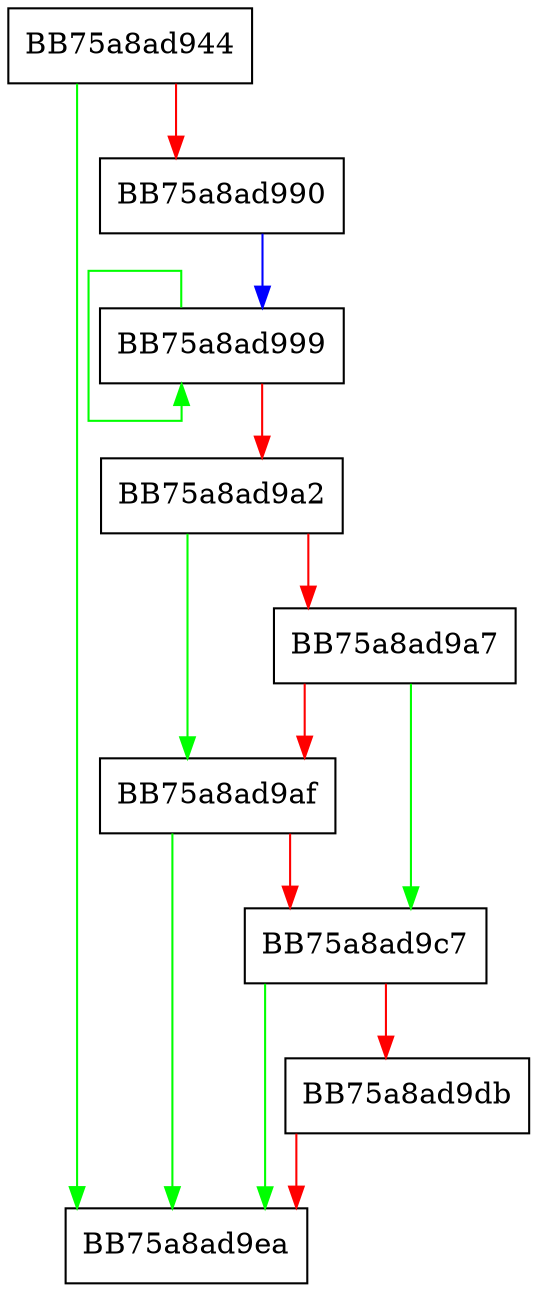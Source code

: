 digraph AddAccessToFile {
  node [shape="box"];
  graph [splines=ortho];
  BB75a8ad944 -> BB75a8ad9ea [color="green"];
  BB75a8ad944 -> BB75a8ad990 [color="red"];
  BB75a8ad990 -> BB75a8ad999 [color="blue"];
  BB75a8ad999 -> BB75a8ad999 [color="green"];
  BB75a8ad999 -> BB75a8ad9a2 [color="red"];
  BB75a8ad9a2 -> BB75a8ad9af [color="green"];
  BB75a8ad9a2 -> BB75a8ad9a7 [color="red"];
  BB75a8ad9a7 -> BB75a8ad9c7 [color="green"];
  BB75a8ad9a7 -> BB75a8ad9af [color="red"];
  BB75a8ad9af -> BB75a8ad9ea [color="green"];
  BB75a8ad9af -> BB75a8ad9c7 [color="red"];
  BB75a8ad9c7 -> BB75a8ad9ea [color="green"];
  BB75a8ad9c7 -> BB75a8ad9db [color="red"];
  BB75a8ad9db -> BB75a8ad9ea [color="red"];
}